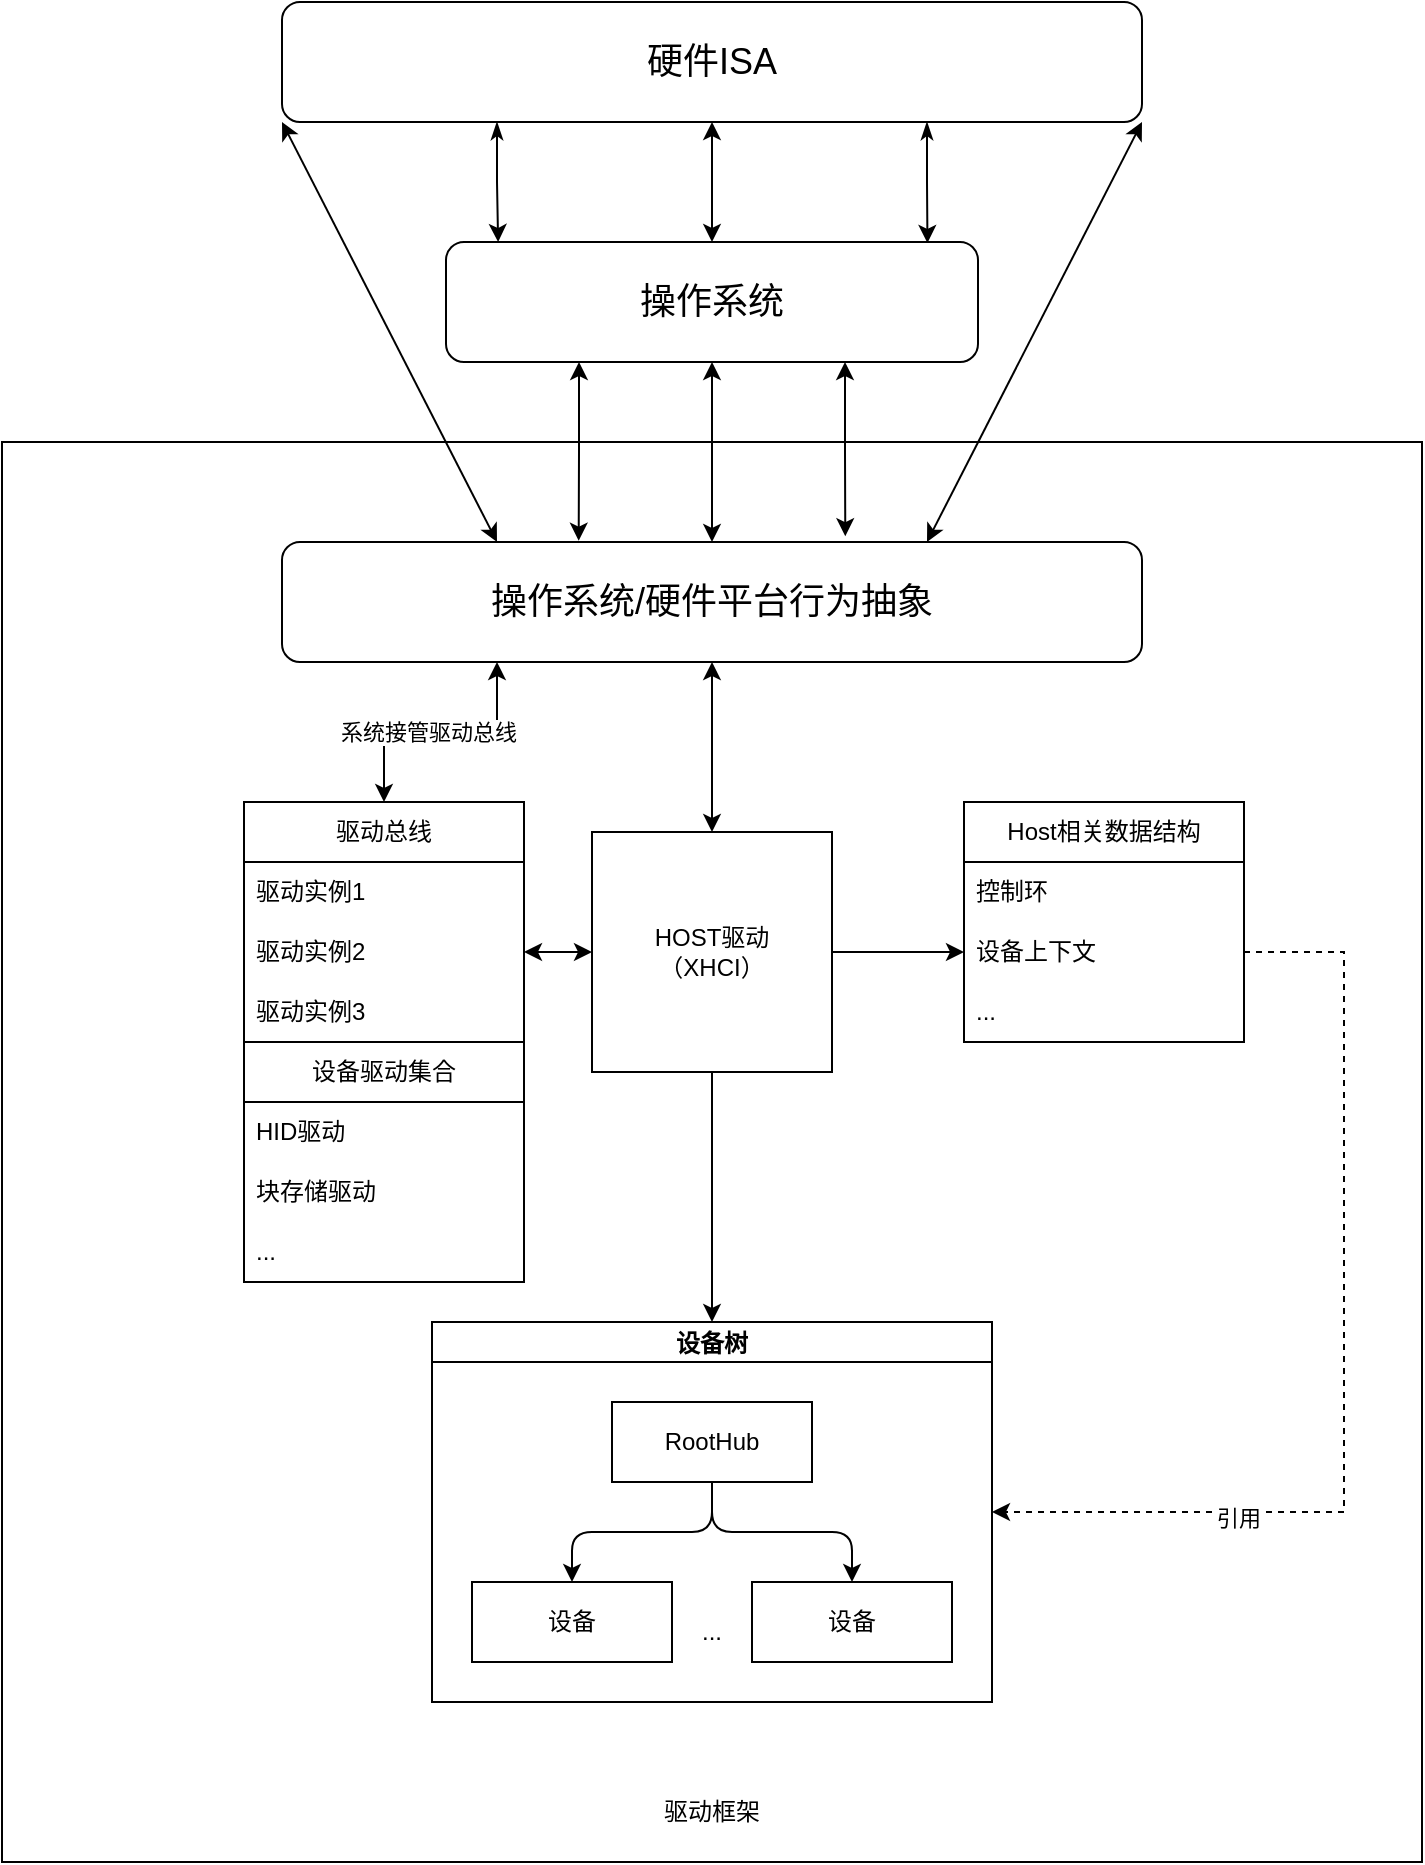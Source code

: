 <mxfile version="24.4.13" type="github">
  <diagram name="第 1 页" id="4xeG-ASjtE01gqBWx2Hc">
    <mxGraphModel dx="1993" dy="1114" grid="1" gridSize="10" guides="1" tooltips="1" connect="1" arrows="1" fold="1" page="1" pageScale="1" pageWidth="827" pageHeight="1169" math="0" shadow="0">
      <root>
        <mxCell id="0" />
        <mxCell id="1" parent="0" />
        <mxCell id="SofYbIExT5qBE5t5EB93-9" value="" style="whiteSpace=wrap;html=1;aspect=fixed;movable=1;resizable=1;rotatable=1;deletable=1;editable=1;locked=0;connectable=1;rounded=0;strokeWidth=1;fillColor=none;" vertex="1" parent="1">
          <mxGeometry x="59" y="220" width="710" height="710" as="geometry" />
        </mxCell>
        <mxCell id="SofYbIExT5qBE5t5EB93-11" style="edgeStyle=orthogonalEdgeStyle;rounded=0;orthogonalLoop=1;jettySize=auto;html=1;exitX=0.5;exitY=0;exitDx=0;exitDy=0;entryX=0.5;entryY=1;entryDx=0;entryDy=0;startArrow=classic;startFill=1;" edge="1" parent="1" source="SofYbIExT5qBE5t5EB93-2" target="SofYbIExT5qBE5t5EB93-4">
          <mxGeometry relative="1" as="geometry" />
        </mxCell>
        <mxCell id="SofYbIExT5qBE5t5EB93-42" style="edgeStyle=orthogonalEdgeStyle;rounded=0;orthogonalLoop=1;jettySize=auto;html=1;entryX=0.5;entryY=0;entryDx=0;entryDy=0;startArrow=classic;startFill=1;" edge="1" parent="1" source="SofYbIExT5qBE5t5EB93-2" target="SofYbIExT5qBE5t5EB93-41">
          <mxGeometry relative="1" as="geometry" />
        </mxCell>
        <mxCell id="SofYbIExT5qBE5t5EB93-2" value="&lt;font style=&quot;font-size: 18px;&quot;&gt;操作系统/硬件平台行为抽象&lt;/font&gt;" style="rounded=1;whiteSpace=wrap;html=1;" vertex="1" parent="1">
          <mxGeometry x="199" y="270" width="430" height="60" as="geometry" />
        </mxCell>
        <mxCell id="SofYbIExT5qBE5t5EB93-19" style="edgeStyle=orthogonalEdgeStyle;rounded=0;orthogonalLoop=1;jettySize=auto;html=1;entryX=0.5;entryY=1;entryDx=0;entryDy=0;startArrow=classic;startFill=1;" edge="1" parent="1" source="SofYbIExT5qBE5t5EB93-4" target="SofYbIExT5qBE5t5EB93-15">
          <mxGeometry relative="1" as="geometry" />
        </mxCell>
        <mxCell id="SofYbIExT5qBE5t5EB93-4" value="&lt;font style=&quot;font-size: 18px;&quot;&gt;操作系统&lt;/font&gt;" style="rounded=1;whiteSpace=wrap;html=1;" vertex="1" parent="1">
          <mxGeometry x="281" y="120" width="266" height="60" as="geometry" />
        </mxCell>
        <mxCell id="SofYbIExT5qBE5t5EB93-12" style="edgeStyle=orthogonalEdgeStyle;rounded=0;orthogonalLoop=1;jettySize=auto;html=1;exitX=0.25;exitY=1;exitDx=0;exitDy=0;entryX=0.345;entryY=-0.011;entryDx=0;entryDy=0;entryPerimeter=0;strokeColor=default;align=center;verticalAlign=middle;fontFamily=Helvetica;fontSize=11;fontColor=default;labelBackgroundColor=default;startArrow=classic;startFill=1;endArrow=classic;" edge="1" parent="1" source="SofYbIExT5qBE5t5EB93-4" target="SofYbIExT5qBE5t5EB93-2">
          <mxGeometry relative="1" as="geometry" />
        </mxCell>
        <mxCell id="SofYbIExT5qBE5t5EB93-14" style="edgeStyle=orthogonalEdgeStyle;rounded=0;orthogonalLoop=1;jettySize=auto;html=1;exitX=0.75;exitY=1;exitDx=0;exitDy=0;entryX=0.655;entryY=-0.048;entryDx=0;entryDy=0;entryPerimeter=0;strokeColor=default;align=center;verticalAlign=middle;fontFamily=Helvetica;fontSize=11;fontColor=default;labelBackgroundColor=default;startArrow=classic;startFill=1;endArrow=classic;" edge="1" parent="1" source="SofYbIExT5qBE5t5EB93-4" target="SofYbIExT5qBE5t5EB93-2">
          <mxGeometry relative="1" as="geometry" />
        </mxCell>
        <mxCell id="SofYbIExT5qBE5t5EB93-15" value="&lt;font style=&quot;font-size: 18px;&quot;&gt;硬件ISA&lt;/font&gt;" style="rounded=1;whiteSpace=wrap;html=1;" vertex="1" parent="1">
          <mxGeometry x="199" width="430" height="60" as="geometry" />
        </mxCell>
        <mxCell id="SofYbIExT5qBE5t5EB93-21" style="edgeStyle=orthogonalEdgeStyle;rounded=0;orthogonalLoop=1;jettySize=auto;html=1;exitX=0.25;exitY=1;exitDx=0;exitDy=0;entryX=0.098;entryY=0;entryDx=0;entryDy=0;entryPerimeter=0;startArrow=classicThin;startFill=1;" edge="1" parent="1" source="SofYbIExT5qBE5t5EB93-15" target="SofYbIExT5qBE5t5EB93-4">
          <mxGeometry relative="1" as="geometry" />
        </mxCell>
        <mxCell id="SofYbIExT5qBE5t5EB93-22" style="edgeStyle=orthogonalEdgeStyle;rounded=0;orthogonalLoop=1;jettySize=auto;html=1;exitX=0.75;exitY=1;exitDx=0;exitDy=0;entryX=0.905;entryY=0.008;entryDx=0;entryDy=0;entryPerimeter=0;startArrow=classicThin;startFill=1;" edge="1" parent="1" source="SofYbIExT5qBE5t5EB93-15" target="SofYbIExT5qBE5t5EB93-4">
          <mxGeometry relative="1" as="geometry" />
        </mxCell>
        <mxCell id="SofYbIExT5qBE5t5EB93-29" value="" style="endArrow=classic;startArrow=classic;html=1;rounded=0;entryX=0.25;entryY=0;entryDx=0;entryDy=0;exitX=0;exitY=1;exitDx=0;exitDy=0;" edge="1" parent="1" source="SofYbIExT5qBE5t5EB93-15" target="SofYbIExT5qBE5t5EB93-2">
          <mxGeometry width="50" height="50" relative="1" as="geometry">
            <mxPoint x="390" y="390" as="sourcePoint" />
            <mxPoint x="440" y="340" as="targetPoint" />
          </mxGeometry>
        </mxCell>
        <mxCell id="SofYbIExT5qBE5t5EB93-30" value="" style="endArrow=classic;startArrow=classic;html=1;rounded=0;exitX=0.75;exitY=0;exitDx=0;exitDy=0;entryX=1;entryY=1;entryDx=0;entryDy=0;" edge="1" parent="1" source="SofYbIExT5qBE5t5EB93-2" target="SofYbIExT5qBE5t5EB93-15">
          <mxGeometry width="50" height="50" relative="1" as="geometry">
            <mxPoint x="390" y="390" as="sourcePoint" />
            <mxPoint x="440" y="340" as="targetPoint" />
          </mxGeometry>
        </mxCell>
        <mxCell id="SofYbIExT5qBE5t5EB93-52" style="edgeStyle=orthogonalEdgeStyle;rounded=0;orthogonalLoop=1;jettySize=auto;html=1;exitX=0;exitY=0.5;exitDx=0;exitDy=0;entryX=1;entryY=0.5;entryDx=0;entryDy=0;startArrow=classic;startFill=1;" edge="1" parent="1" source="SofYbIExT5qBE5t5EB93-41" target="SofYbIExT5qBE5t5EB93-46">
          <mxGeometry relative="1" as="geometry" />
        </mxCell>
        <mxCell id="SofYbIExT5qBE5t5EB93-72" style="edgeStyle=orthogonalEdgeStyle;rounded=0;orthogonalLoop=1;jettySize=auto;html=1;exitX=1;exitY=0.5;exitDx=0;exitDy=0;entryX=0;entryY=0.5;entryDx=0;entryDy=0;" edge="1" parent="1" source="SofYbIExT5qBE5t5EB93-41" target="SofYbIExT5qBE5t5EB93-70">
          <mxGeometry relative="1" as="geometry">
            <mxPoint x="520" y="475" as="targetPoint" />
          </mxGeometry>
        </mxCell>
        <mxCell id="SofYbIExT5qBE5t5EB93-41" value="HOST驱动&lt;br&gt;（XHCI）" style="whiteSpace=wrap;html=1;aspect=fixed;" vertex="1" parent="1">
          <mxGeometry x="354" y="415" width="120" height="120" as="geometry" />
        </mxCell>
        <mxCell id="SofYbIExT5qBE5t5EB93-48" value="" style="group" vertex="1" connectable="0" parent="1">
          <mxGeometry x="180" y="400" width="140" height="240" as="geometry" />
        </mxCell>
        <mxCell id="SofYbIExT5qBE5t5EB93-31" value="设备驱动集合" style="swimlane;fontStyle=0;childLayout=stackLayout;horizontal=1;startSize=30;horizontalStack=0;resizeParent=1;resizeParentMax=0;resizeLast=0;collapsible=1;marginBottom=0;whiteSpace=wrap;html=1;" vertex="1" parent="SofYbIExT5qBE5t5EB93-48">
          <mxGeometry y="120" width="140" height="120" as="geometry" />
        </mxCell>
        <mxCell id="SofYbIExT5qBE5t5EB93-32" value="HID驱动" style="text;strokeColor=none;fillColor=none;align=left;verticalAlign=middle;spacingLeft=4;spacingRight=4;overflow=hidden;points=[[0,0.5],[1,0.5]];portConstraint=eastwest;rotatable=0;whiteSpace=wrap;html=1;" vertex="1" parent="SofYbIExT5qBE5t5EB93-31">
          <mxGeometry y="30" width="140" height="30" as="geometry" />
        </mxCell>
        <mxCell id="SofYbIExT5qBE5t5EB93-33" value="块存储驱动" style="text;strokeColor=none;fillColor=none;align=left;verticalAlign=middle;spacingLeft=4;spacingRight=4;overflow=hidden;points=[[0,0.5],[1,0.5]];portConstraint=eastwest;rotatable=0;whiteSpace=wrap;html=1;" vertex="1" parent="SofYbIExT5qBE5t5EB93-31">
          <mxGeometry y="60" width="140" height="30" as="geometry" />
        </mxCell>
        <mxCell id="SofYbIExT5qBE5t5EB93-34" value="..." style="text;strokeColor=none;fillColor=none;align=left;verticalAlign=middle;spacingLeft=4;spacingRight=4;overflow=hidden;points=[[0,0.5],[1,0.5]];portConstraint=eastwest;rotatable=0;whiteSpace=wrap;html=1;" vertex="1" parent="SofYbIExT5qBE5t5EB93-31">
          <mxGeometry y="90" width="140" height="30" as="geometry" />
        </mxCell>
        <mxCell id="SofYbIExT5qBE5t5EB93-44" value="驱动总线" style="swimlane;fontStyle=0;childLayout=stackLayout;horizontal=1;startSize=30;horizontalStack=0;resizeParent=1;resizeParentMax=0;resizeLast=0;collapsible=1;marginBottom=0;whiteSpace=wrap;html=1;" vertex="1" parent="SofYbIExT5qBE5t5EB93-48">
          <mxGeometry width="140" height="120" as="geometry" />
        </mxCell>
        <mxCell id="SofYbIExT5qBE5t5EB93-45" value="驱动实例1" style="text;strokeColor=none;fillColor=none;align=left;verticalAlign=middle;spacingLeft=4;spacingRight=4;overflow=hidden;points=[[0,0.5],[1,0.5]];portConstraint=eastwest;rotatable=0;whiteSpace=wrap;html=1;" vertex="1" parent="SofYbIExT5qBE5t5EB93-44">
          <mxGeometry y="30" width="140" height="30" as="geometry" />
        </mxCell>
        <mxCell id="SofYbIExT5qBE5t5EB93-46" value="驱动实例2" style="text;strokeColor=none;fillColor=none;align=left;verticalAlign=middle;spacingLeft=4;spacingRight=4;overflow=hidden;points=[[0,0.5],[1,0.5]];portConstraint=eastwest;rotatable=0;whiteSpace=wrap;html=1;" vertex="1" parent="SofYbIExT5qBE5t5EB93-44">
          <mxGeometry y="60" width="140" height="30" as="geometry" />
        </mxCell>
        <mxCell id="SofYbIExT5qBE5t5EB93-47" value="驱动实例3" style="text;strokeColor=none;fillColor=none;align=left;verticalAlign=middle;spacingLeft=4;spacingRight=4;overflow=hidden;points=[[0,0.5],[1,0.5]];portConstraint=eastwest;rotatable=0;whiteSpace=wrap;html=1;" vertex="1" parent="SofYbIExT5qBE5t5EB93-44">
          <mxGeometry y="90" width="140" height="30" as="geometry" />
        </mxCell>
        <mxCell id="SofYbIExT5qBE5t5EB93-79" style="edgeStyle=orthogonalEdgeStyle;rounded=0;orthogonalLoop=1;jettySize=auto;html=1;entryX=0.5;entryY=1;entryDx=0;entryDy=0;startArrow=classic;startFill=1;endArrow=none;endFill=0;" edge="1" parent="1" source="SofYbIExT5qBE5t5EB93-59" target="SofYbIExT5qBE5t5EB93-41">
          <mxGeometry relative="1" as="geometry" />
        </mxCell>
        <mxCell id="SofYbIExT5qBE5t5EB93-59" value="设备树" style="swimlane;startSize=20;horizontal=1;childLayout=treeLayout;horizontalTree=0;sortEdges=1;resizable=0;containerType=tree;fontSize=12;" vertex="1" parent="1">
          <mxGeometry x="274" y="660" width="280" height="190" as="geometry" />
        </mxCell>
        <mxCell id="SofYbIExT5qBE5t5EB93-60" value="RootHub" style="whiteSpace=wrap;html=1;" vertex="1" parent="SofYbIExT5qBE5t5EB93-59">
          <mxGeometry x="90" y="40" width="100" height="40" as="geometry" />
        </mxCell>
        <mxCell id="SofYbIExT5qBE5t5EB93-61" value="设备" style="whiteSpace=wrap;html=1;" vertex="1" parent="SofYbIExT5qBE5t5EB93-59">
          <mxGeometry x="20" y="130" width="100" height="40" as="geometry" />
        </mxCell>
        <mxCell id="SofYbIExT5qBE5t5EB93-62" value="" style="edgeStyle=elbowEdgeStyle;elbow=vertical;html=1;rounded=1;curved=0;sourcePerimeterSpacing=0;targetPerimeterSpacing=0;startSize=6;endSize=6;" edge="1" parent="SofYbIExT5qBE5t5EB93-59" source="SofYbIExT5qBE5t5EB93-60" target="SofYbIExT5qBE5t5EB93-61">
          <mxGeometry relative="1" as="geometry" />
        </mxCell>
        <mxCell id="SofYbIExT5qBE5t5EB93-63" value="设备" style="whiteSpace=wrap;html=1;" vertex="1" parent="SofYbIExT5qBE5t5EB93-59">
          <mxGeometry x="160" y="130" width="100" height="40" as="geometry" />
        </mxCell>
        <mxCell id="SofYbIExT5qBE5t5EB93-64" value="" style="edgeStyle=elbowEdgeStyle;elbow=vertical;html=1;rounded=1;curved=0;sourcePerimeterSpacing=0;targetPerimeterSpacing=0;startSize=6;endSize=6;" edge="1" parent="SofYbIExT5qBE5t5EB93-59" source="SofYbIExT5qBE5t5EB93-60" target="SofYbIExT5qBE5t5EB93-63">
          <mxGeometry relative="1" as="geometry" />
        </mxCell>
        <mxCell id="SofYbIExT5qBE5t5EB93-78" value="..." style="text;html=1;align=center;verticalAlign=middle;whiteSpace=wrap;rounded=0;" vertex="1" parent="SofYbIExT5qBE5t5EB93-59">
          <mxGeometry x="110" y="140" width="60" height="30" as="geometry" />
        </mxCell>
        <mxCell id="SofYbIExT5qBE5t5EB93-68" value="Host相关数据结构" style="swimlane;fontStyle=0;childLayout=stackLayout;horizontal=1;startSize=30;horizontalStack=0;resizeParent=1;resizeParentMax=0;resizeLast=0;collapsible=1;marginBottom=0;whiteSpace=wrap;html=1;" vertex="1" parent="1">
          <mxGeometry x="540" y="400" width="140" height="120" as="geometry" />
        </mxCell>
        <mxCell id="SofYbIExT5qBE5t5EB93-69" value="控制环" style="text;strokeColor=none;fillColor=none;align=left;verticalAlign=middle;spacingLeft=4;spacingRight=4;overflow=hidden;points=[[0,0.5],[1,0.5]];portConstraint=eastwest;rotatable=0;whiteSpace=wrap;html=1;" vertex="1" parent="SofYbIExT5qBE5t5EB93-68">
          <mxGeometry y="30" width="140" height="30" as="geometry" />
        </mxCell>
        <mxCell id="SofYbIExT5qBE5t5EB93-70" value="设备上下文" style="text;strokeColor=none;fillColor=none;align=left;verticalAlign=middle;spacingLeft=4;spacingRight=4;overflow=hidden;points=[[0,0.5],[1,0.5]];portConstraint=eastwest;rotatable=0;whiteSpace=wrap;html=1;" vertex="1" parent="SofYbIExT5qBE5t5EB93-68">
          <mxGeometry y="60" width="140" height="30" as="geometry" />
        </mxCell>
        <mxCell id="SofYbIExT5qBE5t5EB93-71" value="..." style="text;strokeColor=none;fillColor=none;align=left;verticalAlign=middle;spacingLeft=4;spacingRight=4;overflow=hidden;points=[[0,0.5],[1,0.5]];portConstraint=eastwest;rotatable=0;whiteSpace=wrap;html=1;" vertex="1" parent="SofYbIExT5qBE5t5EB93-68">
          <mxGeometry y="90" width="140" height="30" as="geometry" />
        </mxCell>
        <mxCell id="SofYbIExT5qBE5t5EB93-73" style="edgeStyle=orthogonalEdgeStyle;rounded=0;orthogonalLoop=1;jettySize=auto;html=1;exitX=0.5;exitY=0;exitDx=0;exitDy=0;entryX=0.25;entryY=1;entryDx=0;entryDy=0;startArrow=classic;startFill=1;" edge="1" parent="1" source="SofYbIExT5qBE5t5EB93-44" target="SofYbIExT5qBE5t5EB93-2">
          <mxGeometry relative="1" as="geometry" />
        </mxCell>
        <mxCell id="SofYbIExT5qBE5t5EB93-74" value="系统接管驱动总线" style="edgeLabel;html=1;align=center;verticalAlign=middle;resizable=0;points=[];" vertex="1" connectable="0" parent="SofYbIExT5qBE5t5EB93-73">
          <mxGeometry x="-0.099" relative="1" as="geometry">
            <mxPoint as="offset" />
          </mxGeometry>
        </mxCell>
        <mxCell id="SofYbIExT5qBE5t5EB93-75" style="edgeStyle=orthogonalEdgeStyle;rounded=0;orthogonalLoop=1;jettySize=auto;html=1;entryX=1;entryY=0.5;entryDx=0;entryDy=0;dashed=1;" edge="1" parent="1" source="SofYbIExT5qBE5t5EB93-70" target="SofYbIExT5qBE5t5EB93-59">
          <mxGeometry relative="1" as="geometry">
            <Array as="points">
              <mxPoint x="730" y="475" />
              <mxPoint x="730" y="755" />
            </Array>
          </mxGeometry>
        </mxCell>
        <mxCell id="SofYbIExT5qBE5t5EB93-76" value="引用" style="edgeLabel;html=1;align=center;verticalAlign=middle;resizable=0;points=[];" vertex="1" connectable="0" parent="SofYbIExT5qBE5t5EB93-75">
          <mxGeometry x="0.516" y="3" relative="1" as="geometry">
            <mxPoint as="offset" />
          </mxGeometry>
        </mxCell>
        <mxCell id="SofYbIExT5qBE5t5EB93-80" value="驱动框架" style="text;html=1;align=center;verticalAlign=middle;whiteSpace=wrap;rounded=0;" vertex="1" parent="1">
          <mxGeometry x="248" y="890" width="332" height="30" as="geometry" />
        </mxCell>
      </root>
    </mxGraphModel>
  </diagram>
</mxfile>
